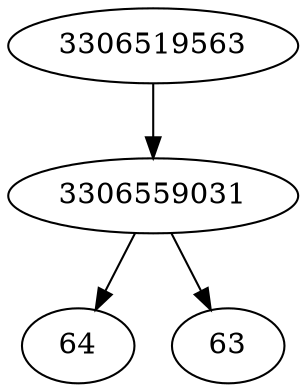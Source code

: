 strict digraph  {
64;
3306519563;
3306559031;
63;
3306519563 -> 3306559031;
3306559031 -> 63;
3306559031 -> 64;
}
